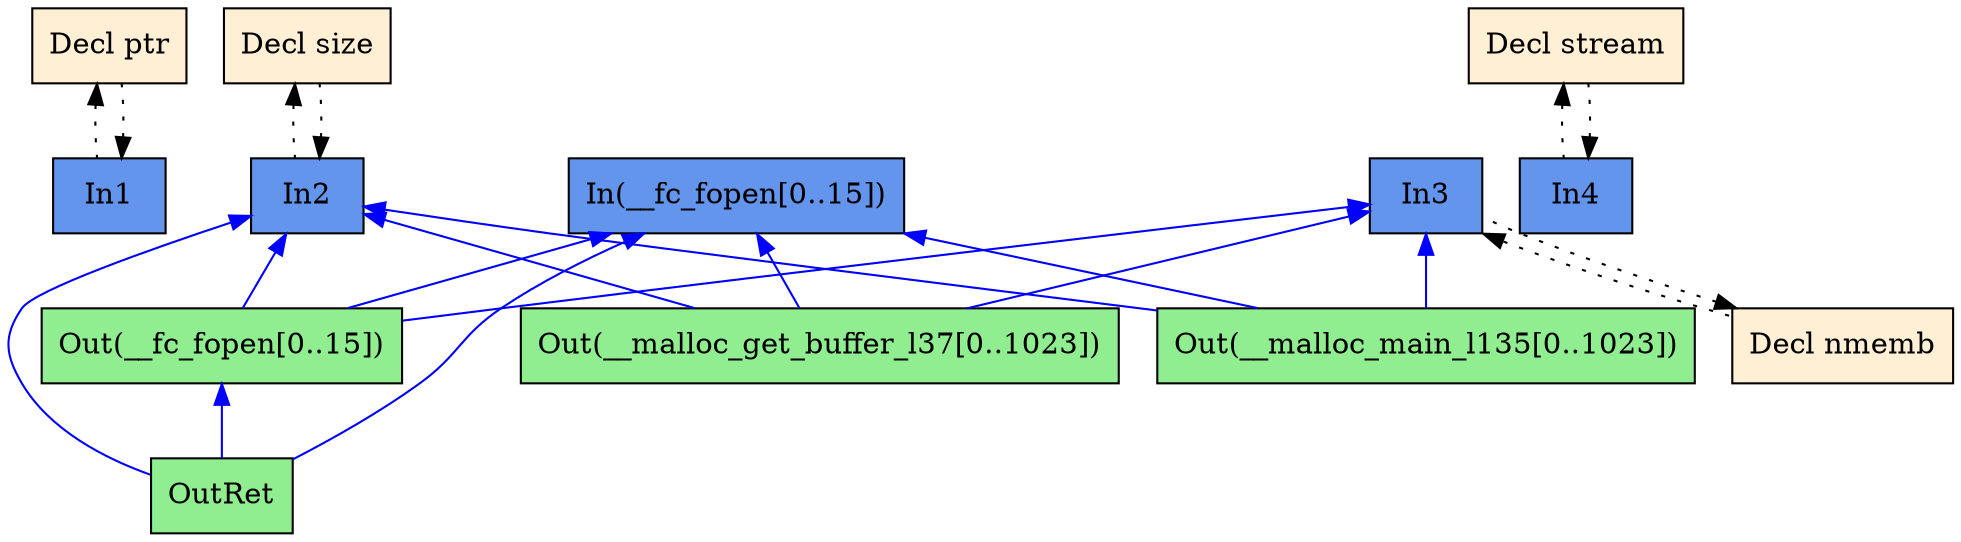 digraph G {
  rankdir=TB;
  node [style="filled", ];
  35 [label="Decl ptr", fillcolor="#FFEFD5", shape=box, ];
  36 [label="In1", fillcolor="#6495ED", shape=box, ];
  37 [label="Decl size", fillcolor="#FFEFD5", shape=box, ];
  38 [label="In2", fillcolor="#6495ED", shape=box, ];
  39 [label="Decl nmemb", fillcolor="#FFEFD5", shape=box, ];
  40 [label="In3", fillcolor="#6495ED", shape=box, ];
  41 [label="Decl stream", fillcolor="#FFEFD5", shape=box, ];
  42 [label="In4", fillcolor="#6495ED", shape=box, ];
  43 [label="Out(__fc_fopen[0..15])", fillcolor="#90EE90", shape=box, ];
  44 [label="Out(__malloc_get_buffer_l37[0..1023])", fillcolor="#90EE90",
      shape=box, ];
  45 [label="Out(__malloc_main_l135[0..1023])", fillcolor="#90EE90",
      shape=box, ];
  46 [label="OutRet", fillcolor="#90EE90", shape=box, ];
  47 [label="In(__fc_fopen[0..15])", fillcolor="#6495ED", shape=box, ];
  
  
  edge [dir=back, ];
  36 -> 35 [color="#000000", style="dotted", ];
  35 -> 36 [color="#000000", style="dotted", ];
  38 -> 37 [color="#000000", style="dotted", ];
  37 -> 38 [color="#000000", style="dotted", ];
  40 -> 39 [color="#000000", style="dotted", ];
  39 -> 40 [color="#000000", style="dotted", ];
  42 -> 41 [color="#000000", style="dotted", ];
  41 -> 42 [color="#000000", style="dotted", ];
  38 -> 43 [color="#0000FF", ];
  40 -> 43 [color="#0000FF", ];
  47 -> 43 [color="#0000FF", ];
  38 -> 44 [color="#0000FF", ];
  40 -> 44 [color="#0000FF", ];
  47 -> 44 [color="#0000FF", ];
  38 -> 45 [color="#0000FF", ];
  40 -> 45 [color="#0000FF", ];
  47 -> 45 [color="#0000FF", ];
  38 -> 46 [color="#0000FF", ];
  43 -> 46 [color="#0000FF", ];
  47 -> 46 [color="#0000FF", ];
  
  }

